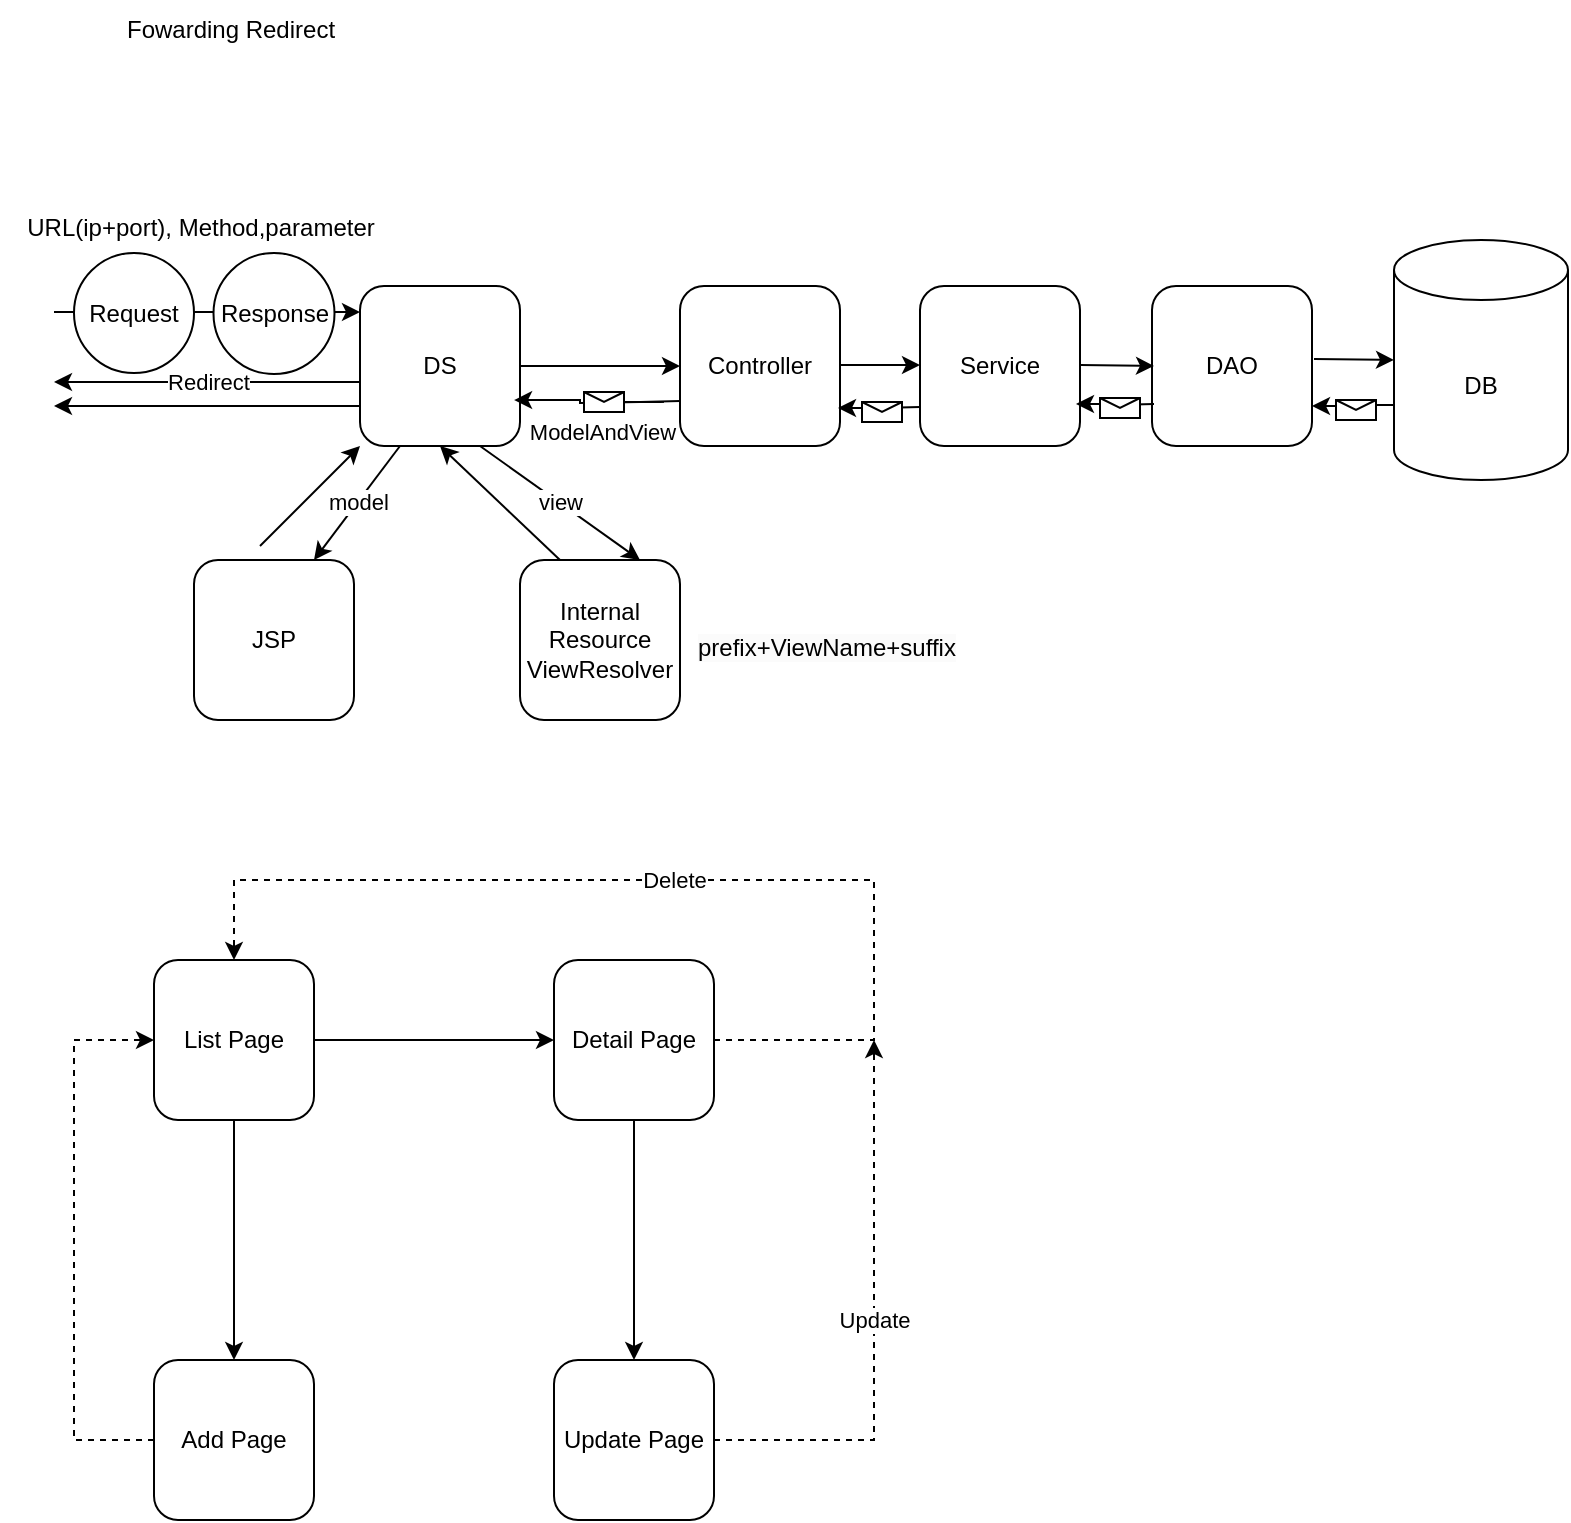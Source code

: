 <mxfile version="20.8.17" type="github" pages="3">
  <diagram name="페이지-1" id="ETX75xLNbqjOggDcCsyb">
    <mxGraphModel dx="472" dy="689" grid="1" gridSize="10" guides="1" tooltips="1" connect="1" arrows="1" fold="1" page="1" pageScale="1" pageWidth="827" pageHeight="1169" math="0" shadow="0">
      <root>
        <mxCell id="0" />
        <mxCell id="1" parent="0" />
        <mxCell id="Q8ywjb-rHuwPcZUHcMX6-24" value="DB" style="shape=cylinder3;whiteSpace=wrap;html=1;boundedLbl=1;backgroundOutline=1;size=15;" parent="1" vertex="1">
          <mxGeometry x="740" y="240" width="87" height="120" as="geometry" />
        </mxCell>
        <mxCell id="Q8ywjb-rHuwPcZUHcMX6-25" value="DAO" style="rounded=1;whiteSpace=wrap;html=1;" parent="1" vertex="1">
          <mxGeometry x="619" y="263" width="80" height="80" as="geometry" />
        </mxCell>
        <mxCell id="Q8ywjb-rHuwPcZUHcMX6-26" value="Service" style="rounded=1;whiteSpace=wrap;html=1;" parent="1" vertex="1">
          <mxGeometry x="503" y="263" width="80" height="80" as="geometry" />
        </mxCell>
        <mxCell id="Q8ywjb-rHuwPcZUHcMX6-27" value="Controller" style="rounded=1;whiteSpace=wrap;html=1;" parent="1" vertex="1">
          <mxGeometry x="383" y="263" width="80" height="80" as="geometry" />
        </mxCell>
        <mxCell id="Q8ywjb-rHuwPcZUHcMX6-80" value="Redirect" style="edgeStyle=orthogonalEdgeStyle;rounded=0;orthogonalLoop=1;jettySize=auto;html=1;exitX=0;exitY=0.5;exitDx=0;exitDy=0;" parent="1" edge="1">
          <mxGeometry relative="1" as="geometry">
            <mxPoint x="70" y="311" as="targetPoint" />
            <mxPoint x="223" y="311" as="sourcePoint" />
          </mxGeometry>
        </mxCell>
        <mxCell id="Q8ywjb-rHuwPcZUHcMX6-28" value="DS" style="rounded=1;whiteSpace=wrap;html=1;" parent="1" vertex="1">
          <mxGeometry x="223" y="263" width="80" height="80" as="geometry" />
        </mxCell>
        <mxCell id="Q8ywjb-rHuwPcZUHcMX6-29" value="JSP" style="rounded=1;whiteSpace=wrap;html=1;" parent="1" vertex="1">
          <mxGeometry x="140" y="400" width="80" height="80" as="geometry" />
        </mxCell>
        <mxCell id="Q8ywjb-rHuwPcZUHcMX6-30" value="Internal&lt;br&gt;Resource&lt;br&gt;ViewResolver" style="rounded=1;whiteSpace=wrap;html=1;" parent="1" vertex="1">
          <mxGeometry x="303" y="400" width="80" height="80" as="geometry" />
        </mxCell>
        <mxCell id="Q8ywjb-rHuwPcZUHcMX6-32" value="" style="endArrow=classic;html=1;rounded=0;entryX=0;entryY=0.5;entryDx=0;entryDy=0;exitX=1;exitY=0.5;exitDx=0;exitDy=0;" parent="1" source="Q8ywjb-rHuwPcZUHcMX6-28" target="Q8ywjb-rHuwPcZUHcMX6-27" edge="1">
          <mxGeometry width="50" height="50" relative="1" as="geometry">
            <mxPoint x="343" y="303" as="sourcePoint" />
            <mxPoint x="393" y="253" as="targetPoint" />
          </mxGeometry>
        </mxCell>
        <mxCell id="Q8ywjb-rHuwPcZUHcMX6-33" value="" style="endArrow=classic;html=1;rounded=0;entryX=0;entryY=0.5;entryDx=0;entryDy=0;" parent="1" edge="1">
          <mxGeometry width="50" height="50" relative="1" as="geometry">
            <mxPoint x="463" y="302.5" as="sourcePoint" />
            <mxPoint x="503" y="302.5" as="targetPoint" />
          </mxGeometry>
        </mxCell>
        <mxCell id="Q8ywjb-rHuwPcZUHcMX6-34" value="" style="endArrow=classic;html=1;rounded=0;" parent="1" edge="1">
          <mxGeometry width="50" height="50" relative="1" as="geometry">
            <mxPoint x="583" y="302.5" as="sourcePoint" />
            <mxPoint x="620" y="303" as="targetPoint" />
          </mxGeometry>
        </mxCell>
        <mxCell id="Q8ywjb-rHuwPcZUHcMX6-35" value="" style="endArrow=classic;html=1;rounded=0;entryX=0;entryY=0.5;entryDx=0;entryDy=0;entryPerimeter=0;" parent="1" target="Q8ywjb-rHuwPcZUHcMX6-24" edge="1">
          <mxGeometry width="50" height="50" relative="1" as="geometry">
            <mxPoint x="700" y="299.5" as="sourcePoint" />
            <mxPoint x="740" y="300" as="targetPoint" />
          </mxGeometry>
        </mxCell>
        <mxCell id="Q8ywjb-rHuwPcZUHcMX6-41" style="edgeStyle=orthogonalEdgeStyle;rounded=0;orthogonalLoop=1;jettySize=auto;html=1;exitX=0;exitY=0.3;exitDx=0;exitDy=0;startArrow=none;entryX=1;entryY=0.75;entryDx=0;entryDy=0;" parent="1" source="Q8ywjb-rHuwPcZUHcMX6-36" target="Q8ywjb-rHuwPcZUHcMX6-25" edge="1">
          <mxGeometry relative="1" as="geometry">
            <mxPoint x="700" y="360" as="targetPoint" />
          </mxGeometry>
        </mxCell>
        <mxCell id="Q8ywjb-rHuwPcZUHcMX6-45" value="" style="edgeStyle=orthogonalEdgeStyle;rounded=0;orthogonalLoop=1;jettySize=auto;html=1;exitX=0;exitY=0;exitDx=0;exitDy=82.5;exitPerimeter=0;endArrow=none;" parent="1" source="Q8ywjb-rHuwPcZUHcMX6-24" target="Q8ywjb-rHuwPcZUHcMX6-36" edge="1">
          <mxGeometry relative="1" as="geometry">
            <mxPoint x="650" y="320" as="targetPoint" />
            <mxPoint x="740" y="322.5" as="sourcePoint" />
          </mxGeometry>
        </mxCell>
        <mxCell id="Q8ywjb-rHuwPcZUHcMX6-36" value="" style="shape=message;html=1;html=1;outlineConnect=0;labelPosition=center;verticalLabelPosition=bottom;align=center;verticalAlign=top;" parent="1" vertex="1">
          <mxGeometry x="711" y="320" width="20" height="10" as="geometry" />
        </mxCell>
        <mxCell id="Q8ywjb-rHuwPcZUHcMX6-47" style="edgeStyle=orthogonalEdgeStyle;rounded=0;orthogonalLoop=1;jettySize=auto;html=1;exitX=0;exitY=0.3;exitDx=0;exitDy=0;startArrow=none;entryX=1;entryY=0.75;entryDx=0;entryDy=0;" parent="1" source="Q8ywjb-rHuwPcZUHcMX6-49" edge="1">
          <mxGeometry relative="1" as="geometry">
            <mxPoint x="581" y="322" as="targetPoint" />
          </mxGeometry>
        </mxCell>
        <mxCell id="Q8ywjb-rHuwPcZUHcMX6-48" value="" style="edgeStyle=orthogonalEdgeStyle;rounded=0;orthogonalLoop=1;jettySize=auto;html=1;endArrow=none;" parent="1" target="Q8ywjb-rHuwPcZUHcMX6-49" edge="1">
          <mxGeometry relative="1" as="geometry">
            <mxPoint x="532" y="319" as="targetPoint" />
            <mxPoint x="620" y="322" as="sourcePoint" />
          </mxGeometry>
        </mxCell>
        <mxCell id="Q8ywjb-rHuwPcZUHcMX6-49" value="" style="shape=message;html=1;html=1;outlineConnect=0;labelPosition=center;verticalLabelPosition=bottom;align=center;verticalAlign=top;" parent="1" vertex="1">
          <mxGeometry x="593" y="319" width="20" height="10" as="geometry" />
        </mxCell>
        <mxCell id="Q8ywjb-rHuwPcZUHcMX6-50" style="edgeStyle=orthogonalEdgeStyle;rounded=0;orthogonalLoop=1;jettySize=auto;html=1;exitX=0;exitY=0.3;exitDx=0;exitDy=0;startArrow=none;entryX=1;entryY=0.75;entryDx=0;entryDy=0;" parent="1" source="Q8ywjb-rHuwPcZUHcMX6-52" edge="1">
          <mxGeometry relative="1" as="geometry">
            <mxPoint x="462" y="324" as="targetPoint" />
          </mxGeometry>
        </mxCell>
        <mxCell id="Q8ywjb-rHuwPcZUHcMX6-51" value="" style="edgeStyle=orthogonalEdgeStyle;rounded=0;orthogonalLoop=1;jettySize=auto;html=1;exitX=0;exitY=0;exitDx=0;exitDy=82.5;exitPerimeter=0;endArrow=none;" parent="1" target="Q8ywjb-rHuwPcZUHcMX6-52" edge="1">
          <mxGeometry relative="1" as="geometry">
            <mxPoint x="413" y="321" as="targetPoint" />
            <mxPoint x="503" y="323.5" as="sourcePoint" />
          </mxGeometry>
        </mxCell>
        <mxCell id="Q8ywjb-rHuwPcZUHcMX6-52" value="" style="shape=message;html=1;html=1;outlineConnect=0;labelPosition=center;verticalLabelPosition=bottom;align=center;verticalAlign=top;" parent="1" vertex="1">
          <mxGeometry x="474" y="321" width="20" height="10" as="geometry" />
        </mxCell>
        <mxCell id="Q8ywjb-rHuwPcZUHcMX6-57" value="ModelAndView" style="edgeStyle=orthogonalEdgeStyle;rounded=0;orthogonalLoop=1;jettySize=auto;html=1;exitX=0;exitY=0.3;exitDx=0;exitDy=0;startArrow=none;entryX=1;entryY=0.75;entryDx=0;entryDy=0;" parent="1" edge="1">
          <mxGeometry relative="1" as="geometry">
            <mxPoint x="338" y="336" as="targetPoint" />
            <mxPoint x="350" y="336" as="sourcePoint" />
          </mxGeometry>
        </mxCell>
        <mxCell id="Q8ywjb-rHuwPcZUHcMX6-58" value="" style="edgeStyle=orthogonalEdgeStyle;rounded=0;orthogonalLoop=1;jettySize=auto;html=1;exitX=0;exitY=0;exitDx=0;exitDy=82.5;exitPerimeter=0;endArrow=none;" parent="1" target="Q8ywjb-rHuwPcZUHcMX6-59" edge="1">
          <mxGeometry relative="1" as="geometry">
            <mxPoint x="293" y="318" as="targetPoint" />
            <mxPoint x="383" y="320.5" as="sourcePoint" />
          </mxGeometry>
        </mxCell>
        <mxCell id="Q8ywjb-rHuwPcZUHcMX6-60" style="edgeStyle=orthogonalEdgeStyle;rounded=0;orthogonalLoop=1;jettySize=auto;html=1;exitX=0;exitY=0.3;exitDx=0;exitDy=0;entryX=0.963;entryY=0.713;entryDx=0;entryDy=0;entryPerimeter=0;" parent="1" target="Q8ywjb-rHuwPcZUHcMX6-28" edge="1">
          <mxGeometry relative="1" as="geometry">
            <mxPoint x="363" y="321" as="sourcePoint" />
            <mxPoint x="312" y="323" as="targetPoint" />
          </mxGeometry>
        </mxCell>
        <mxCell id="Q8ywjb-rHuwPcZUHcMX6-59" value="" style="shape=message;html=1;html=1;outlineConnect=0;labelPosition=center;verticalLabelPosition=bottom;align=center;verticalAlign=top;" parent="1" vertex="1">
          <mxGeometry x="335" y="316" width="20" height="10" as="geometry" />
        </mxCell>
        <mxCell id="Q8ywjb-rHuwPcZUHcMX6-64" value="" style="endArrow=classic;html=1;rounded=0;" parent="1" edge="1">
          <mxGeometry width="50" height="50" relative="1" as="geometry">
            <mxPoint x="173" y="393" as="sourcePoint" />
            <mxPoint x="223" y="343" as="targetPoint" />
          </mxGeometry>
        </mxCell>
        <mxCell id="Q8ywjb-rHuwPcZUHcMX6-65" value="model" style="endArrow=classic;html=1;rounded=0;exitX=0.25;exitY=1;exitDx=0;exitDy=0;entryX=0.75;entryY=0;entryDx=0;entryDy=0;" parent="1" source="Q8ywjb-rHuwPcZUHcMX6-28" target="Q8ywjb-rHuwPcZUHcMX6-29" edge="1">
          <mxGeometry width="50" height="50" relative="1" as="geometry">
            <mxPoint x="430" y="440" as="sourcePoint" />
            <mxPoint x="480" y="390" as="targetPoint" />
          </mxGeometry>
        </mxCell>
        <mxCell id="Q8ywjb-rHuwPcZUHcMX6-66" value="view" style="endArrow=classic;html=1;rounded=0;exitX=0.75;exitY=1;exitDx=0;exitDy=0;entryX=0.75;entryY=0;entryDx=0;entryDy=0;" parent="1" source="Q8ywjb-rHuwPcZUHcMX6-28" target="Q8ywjb-rHuwPcZUHcMX6-30" edge="1">
          <mxGeometry width="50" height="50" relative="1" as="geometry">
            <mxPoint x="430" y="440" as="sourcePoint" />
            <mxPoint x="480" y="390" as="targetPoint" />
          </mxGeometry>
        </mxCell>
        <mxCell id="Q8ywjb-rHuwPcZUHcMX6-67" value="" style="endArrow=classic;html=1;rounded=0;exitX=0.25;exitY=0;exitDx=0;exitDy=0;entryX=0.5;entryY=1;entryDx=0;entryDy=0;" parent="1" source="Q8ywjb-rHuwPcZUHcMX6-30" target="Q8ywjb-rHuwPcZUHcMX6-28" edge="1">
          <mxGeometry width="50" height="50" relative="1" as="geometry">
            <mxPoint x="430" y="440" as="sourcePoint" />
            <mxPoint x="480" y="390" as="targetPoint" />
          </mxGeometry>
        </mxCell>
        <mxCell id="Q8ywjb-rHuwPcZUHcMX6-69" value="&lt;span style=&quot;color: rgb(0, 0, 0); font-family: Helvetica; font-size: 12px; font-style: normal; font-variant-ligatures: normal; font-variant-caps: normal; font-weight: 400; letter-spacing: normal; orphans: 2; text-align: center; text-indent: 0px; text-transform: none; widows: 2; word-spacing: 0px; -webkit-text-stroke-width: 0px; background-color: rgb(251, 251, 251); text-decoration-thickness: initial; text-decoration-style: initial; text-decoration-color: initial; float: none; display: inline !important;&quot;&gt;prefix+ViewName+suffix&lt;/span&gt;" style="text;whiteSpace=wrap;html=1;" parent="1" vertex="1">
          <mxGeometry x="390" y="430" width="160" height="40" as="geometry" />
        </mxCell>
        <mxCell id="Q8ywjb-rHuwPcZUHcMX6-70" value="" style="endArrow=classic;html=1;rounded=0;entryX=0;entryY=0.25;entryDx=0;entryDy=0;" parent="1" edge="1">
          <mxGeometry width="50" height="50" relative="1" as="geometry">
            <mxPoint x="70" y="276" as="sourcePoint" />
            <mxPoint x="223" y="276" as="targetPoint" />
          </mxGeometry>
        </mxCell>
        <mxCell id="Q8ywjb-rHuwPcZUHcMX6-71" value="" style="endArrow=classic;html=1;rounded=0;exitX=0;exitY=0.75;exitDx=0;exitDy=0;" parent="1" source="Q8ywjb-rHuwPcZUHcMX6-28" edge="1">
          <mxGeometry width="50" height="50" relative="1" as="geometry">
            <mxPoint x="390" y="410" as="sourcePoint" />
            <mxPoint x="70" y="323" as="targetPoint" />
          </mxGeometry>
        </mxCell>
        <mxCell id="Q8ywjb-rHuwPcZUHcMX6-72" value="URL(ip+port), Method,parameter" style="text;html=1;align=center;verticalAlign=middle;resizable=0;points=[];autosize=1;strokeColor=none;fillColor=none;" parent="1" vertex="1">
          <mxGeometry x="43" y="219" width="200" height="30" as="geometry" />
        </mxCell>
        <mxCell id="Q8ywjb-rHuwPcZUHcMX6-73" value="Request" style="ellipse;whiteSpace=wrap;html=1;aspect=fixed;" parent="1" vertex="1">
          <mxGeometry x="80" y="246.5" width="60" height="60" as="geometry" />
        </mxCell>
        <mxCell id="Q8ywjb-rHuwPcZUHcMX6-77" value="Response" style="ellipse;whiteSpace=wrap;html=1;aspect=fixed;" parent="1" vertex="1">
          <mxGeometry x="149.75" y="246.5" width="60.5" height="60.5" as="geometry" />
        </mxCell>
        <mxCell id="Q8ywjb-rHuwPcZUHcMX6-79" value="Fowarding Redirect" style="text;html=1;align=center;verticalAlign=middle;resizable=0;points=[];autosize=1;strokeColor=none;fillColor=none;" parent="1" vertex="1">
          <mxGeometry x="93" y="120" width="130" height="30" as="geometry" />
        </mxCell>
        <mxCell id="lCF1Q0hPoLobysl1C0RW-3" style="edgeStyle=orthogonalEdgeStyle;rounded=0;orthogonalLoop=1;jettySize=auto;html=1;entryX=0;entryY=0.5;entryDx=0;entryDy=0;" edge="1" parent="1" source="lCF1Q0hPoLobysl1C0RW-1" target="lCF1Q0hPoLobysl1C0RW-2">
          <mxGeometry relative="1" as="geometry" />
        </mxCell>
        <mxCell id="lCF1Q0hPoLobysl1C0RW-8" style="edgeStyle=orthogonalEdgeStyle;rounded=0;orthogonalLoop=1;jettySize=auto;html=1;exitX=0.5;exitY=1;exitDx=0;exitDy=0;entryX=0.5;entryY=0;entryDx=0;entryDy=0;" edge="1" parent="1" source="lCF1Q0hPoLobysl1C0RW-1" target="lCF1Q0hPoLobysl1C0RW-5">
          <mxGeometry relative="1" as="geometry" />
        </mxCell>
        <mxCell id="lCF1Q0hPoLobysl1C0RW-1" value="List Page" style="rounded=1;whiteSpace=wrap;html=1;" vertex="1" parent="1">
          <mxGeometry x="120" y="600" width="80" height="80" as="geometry" />
        </mxCell>
        <mxCell id="lCF1Q0hPoLobysl1C0RW-10" value="Delete" style="edgeStyle=orthogonalEdgeStyle;rounded=0;orthogonalLoop=1;jettySize=auto;html=1;exitX=1;exitY=0.5;exitDx=0;exitDy=0;entryX=0.5;entryY=0;entryDx=0;entryDy=0;dashed=1;" edge="1" parent="1" source="lCF1Q0hPoLobysl1C0RW-2" target="lCF1Q0hPoLobysl1C0RW-1">
          <mxGeometry relative="1" as="geometry">
            <Array as="points">
              <mxPoint x="480" y="640" />
              <mxPoint x="480" y="560" />
              <mxPoint x="160" y="560" />
            </Array>
          </mxGeometry>
        </mxCell>
        <mxCell id="lCF1Q0hPoLobysl1C0RW-12" style="edgeStyle=orthogonalEdgeStyle;rounded=0;orthogonalLoop=1;jettySize=auto;html=1;entryX=0.5;entryY=0;entryDx=0;entryDy=0;" edge="1" parent="1" source="lCF1Q0hPoLobysl1C0RW-2" target="lCF1Q0hPoLobysl1C0RW-11">
          <mxGeometry relative="1" as="geometry" />
        </mxCell>
        <mxCell id="lCF1Q0hPoLobysl1C0RW-2" value="Detail Page" style="rounded=1;whiteSpace=wrap;html=1;" vertex="1" parent="1">
          <mxGeometry x="320" y="600" width="80" height="80" as="geometry" />
        </mxCell>
        <mxCell id="lCF1Q0hPoLobysl1C0RW-9" style="orthogonalLoop=1;jettySize=auto;html=1;exitX=0;exitY=0.5;exitDx=0;exitDy=0;entryX=0;entryY=0.5;entryDx=0;entryDy=0;edgeStyle=orthogonalEdgeStyle;rounded=0;dashed=1;" edge="1" parent="1" source="lCF1Q0hPoLobysl1C0RW-5" target="lCF1Q0hPoLobysl1C0RW-1">
          <mxGeometry relative="1" as="geometry">
            <Array as="points">
              <mxPoint x="80" y="840" />
              <mxPoint x="80" y="640" />
            </Array>
          </mxGeometry>
        </mxCell>
        <mxCell id="lCF1Q0hPoLobysl1C0RW-5" value="Add Page" style="rounded=1;whiteSpace=wrap;html=1;" vertex="1" parent="1">
          <mxGeometry x="120" y="800" width="80" height="80" as="geometry" />
        </mxCell>
        <mxCell id="lCF1Q0hPoLobysl1C0RW-13" value="Update" style="edgeStyle=orthogonalEdgeStyle;rounded=0;orthogonalLoop=1;jettySize=auto;html=1;exitX=1;exitY=0.5;exitDx=0;exitDy=0;dashed=1;" edge="1" parent="1" source="lCF1Q0hPoLobysl1C0RW-11">
          <mxGeometry relative="1" as="geometry">
            <mxPoint x="480" y="640" as="targetPoint" />
            <Array as="points">
              <mxPoint x="480" y="840" />
              <mxPoint x="480" y="640" />
            </Array>
          </mxGeometry>
        </mxCell>
        <mxCell id="lCF1Q0hPoLobysl1C0RW-11" value="Update Page" style="rounded=1;whiteSpace=wrap;html=1;" vertex="1" parent="1">
          <mxGeometry x="320" y="800" width="80" height="80" as="geometry" />
        </mxCell>
      </root>
    </mxGraphModel>
  </diagram>
  <diagram id="A0nI2J4T48K0CNVDptL9" name="페이지-2">
    <mxGraphModel dx="1434" dy="756" grid="1" gridSize="10" guides="1" tooltips="1" connect="1" arrows="1" fold="1" page="1" pageScale="1" pageWidth="1169" pageHeight="827" math="0" shadow="0">
      <root>
        <mxCell id="0" />
        <mxCell id="1" parent="0" />
        <mxCell id="sJ6FUKzASQ6wbblSg4h5-1" value="ProductDAO" style="swimlane;fontStyle=1;align=center;verticalAlign=top;childLayout=stackLayout;horizontal=1;startSize=26;horizontalStack=0;resizeParent=1;resizeParentMax=0;resizeLast=0;collapsible=1;marginBottom=0;" vertex="1" parent="1">
          <mxGeometry x="813" y="80" width="260" height="200" as="geometry" />
        </mxCell>
        <mxCell id="sJ6FUKzASQ6wbblSg4h5-2" value="- sqlSession : Sqlsession&#xa;- NAMESPACE : String" style="text;strokeColor=none;fillColor=none;align=left;verticalAlign=top;spacingLeft=4;spacingRight=4;overflow=hidden;rotatable=0;points=[[0,0.5],[1,0.5]];portConstraint=eastwest;" vertex="1" parent="sJ6FUKzASQ6wbblSg4h5-1">
          <mxGeometry y="26" width="260" height="44" as="geometry" />
        </mxCell>
        <mxCell id="sJ6FUKzASQ6wbblSg4h5-3" value="" style="line;strokeWidth=1;fillColor=none;align=left;verticalAlign=middle;spacingTop=-1;spacingLeft=3;spacingRight=3;rotatable=0;labelPosition=right;points=[];portConstraint=eastwest;strokeColor=inherit;" vertex="1" parent="sJ6FUKzASQ6wbblSg4h5-1">
          <mxGeometry y="70" width="260" height="8" as="geometry" />
        </mxCell>
        <mxCell id="sJ6FUKzASQ6wbblSg4h5-4" value="+ getProductList() : List&lt;ProductDTO&gt;&#xa;+ getProductDetail(ProductDTO) : ProductDTO&#xa;+ setProductAdd(ProductDTO) : int" style="text;strokeColor=none;fillColor=none;align=left;verticalAlign=top;spacingLeft=4;spacingRight=4;overflow=hidden;rotatable=0;points=[[0,0.5],[1,0.5]];portConstraint=eastwest;" vertex="1" parent="sJ6FUKzASQ6wbblSg4h5-1">
          <mxGeometry y="78" width="260" height="122" as="geometry" />
        </mxCell>
        <mxCell id="sJ6FUKzASQ6wbblSg4h5-5" value="Product" style="text;html=1;align=center;verticalAlign=middle;resizable=0;points=[];autosize=1;strokeColor=none;fillColor=none;" vertex="1" parent="1">
          <mxGeometry x="40" y="30" width="60" height="30" as="geometry" />
        </mxCell>
        <mxCell id="sJ6FUKzASQ6wbblSg4h5-6" value="ProductService" style="swimlane;fontStyle=1;align=center;verticalAlign=top;childLayout=stackLayout;horizontal=1;startSize=26;horizontalStack=0;resizeParent=1;resizeParentMax=0;resizeLast=0;collapsible=1;marginBottom=0;" vertex="1" parent="1">
          <mxGeometry x="437" y="80" width="340" height="200" as="geometry" />
        </mxCell>
        <mxCell id="sJ6FUKzASQ6wbblSg4h5-7" value="- productDAO : ProductDAO" style="text;strokeColor=none;fillColor=none;align=left;verticalAlign=top;spacingLeft=4;spacingRight=4;overflow=hidden;rotatable=0;points=[[0,0.5],[1,0.5]];portConstraint=eastwest;" vertex="1" parent="sJ6FUKzASQ6wbblSg4h5-6">
          <mxGeometry y="26" width="340" height="26" as="geometry" />
        </mxCell>
        <mxCell id="sJ6FUKzASQ6wbblSg4h5-8" value="" style="line;strokeWidth=1;fillColor=none;align=left;verticalAlign=middle;spacingTop=-1;spacingLeft=3;spacingRight=3;rotatable=0;labelPosition=right;points=[];portConstraint=eastwest;strokeColor=inherit;" vertex="1" parent="sJ6FUKzASQ6wbblSg4h5-6">
          <mxGeometry y="52" width="340" height="8" as="geometry" />
        </mxCell>
        <mxCell id="sJ6FUKzASQ6wbblSg4h5-9" value="+ getProductList() : List&lt;ProductDTO&gt;&#xa;+ getProductDetail(ProductDTO) : ProductDTO&#xa;+ setProductAdd(ProductDTO, List&lt;ProductOptionDTO) : int" style="text;strokeColor=none;fillColor=none;align=left;verticalAlign=top;spacingLeft=4;spacingRight=4;overflow=hidden;rotatable=0;points=[[0,0.5],[1,0.5]];portConstraint=eastwest;" vertex="1" parent="sJ6FUKzASQ6wbblSg4h5-6">
          <mxGeometry y="60" width="340" height="140" as="geometry" />
        </mxCell>
        <mxCell id="sJ6FUKzASQ6wbblSg4h5-10" value="ProductController" style="swimlane;fontStyle=1;align=center;verticalAlign=top;childLayout=stackLayout;horizontal=1;startSize=26;horizontalStack=0;resizeParent=1;resizeParentMax=0;resizeLast=0;collapsible=1;marginBottom=0;" vertex="1" parent="1">
          <mxGeometry x="57" y="80" width="350" height="200" as="geometry" />
        </mxCell>
        <mxCell id="sJ6FUKzASQ6wbblSg4h5-11" value="- productService : ProductService" style="text;strokeColor=none;fillColor=none;align=left;verticalAlign=top;spacingLeft=4;spacingRight=4;overflow=hidden;rotatable=0;points=[[0,0.5],[1,0.5]];portConstraint=eastwest;" vertex="1" parent="sJ6FUKzASQ6wbblSg4h5-10">
          <mxGeometry y="26" width="350" height="26" as="geometry" />
        </mxCell>
        <mxCell id="sJ6FUKzASQ6wbblSg4h5-12" value="" style="line;strokeWidth=1;fillColor=none;align=left;verticalAlign=middle;spacingTop=-1;spacingLeft=3;spacingRight=3;rotatable=0;labelPosition=right;points=[];portConstraint=eastwest;strokeColor=inherit;" vertex="1" parent="sJ6FUKzASQ6wbblSg4h5-10">
          <mxGeometry y="52" width="350" height="8" as="geometry" />
        </mxCell>
        <mxCell id="sJ6FUKzASQ6wbblSg4h5-13" value="+ getProductList() : ModelAndView&#xa;+ getProductDetail(ProductDTO) : String&#xa;+ setProductAdd(ProductDTO) : void&#xa;+ setProductAdd(ProductDTO) : String&#xa;" style="text;strokeColor=none;fillColor=none;align=left;verticalAlign=top;spacingLeft=4;spacingRight=4;overflow=hidden;rotatable=0;points=[[0,0.5],[1,0.5]];portConstraint=eastwest;" vertex="1" parent="sJ6FUKzASQ6wbblSg4h5-10">
          <mxGeometry y="60" width="350" height="140" as="geometry" />
        </mxCell>
        <mxCell id="sJ6FUKzASQ6wbblSg4h5-14" style="edgeStyle=orthogonalEdgeStyle;rounded=0;orthogonalLoop=1;jettySize=auto;html=1;exitX=1;exitY=0.5;exitDx=0;exitDy=0;" edge="1" parent="1" source="sJ6FUKzASQ6wbblSg4h5-13" target="sJ6FUKzASQ6wbblSg4h5-9">
          <mxGeometry relative="1" as="geometry" />
        </mxCell>
        <mxCell id="sJ6FUKzASQ6wbblSg4h5-18" value="" style="edgeStyle=orthogonalEdgeStyle;rounded=0;orthogonalLoop=1;jettySize=auto;html=1;exitX=1;exitY=0.564;exitDx=0;exitDy=0;exitPerimeter=0;" edge="1" parent="1" source="sJ6FUKzASQ6wbblSg4h5-9" target="sJ6FUKzASQ6wbblSg4h5-4">
          <mxGeometry relative="1" as="geometry" />
        </mxCell>
      </root>
    </mxGraphModel>
  </diagram>
  <diagram id="5IaTqkhbD2jIgHlCT1O5" name="페이지-3">
    <mxGraphModel dx="1434" dy="756" grid="1" gridSize="10" guides="1" tooltips="1" connect="1" arrows="1" fold="1" page="1" pageScale="1" pageWidth="1169" pageHeight="827" math="0" shadow="0">
      <root>
        <mxCell id="0" />
        <mxCell id="1" parent="0" />
        <mxCell id="0W7W10HZ0HmH0O1SbrJW-1" value="Member" style="text;html=1;align=center;verticalAlign=middle;resizable=0;points=[];autosize=1;strokeColor=none;fillColor=none;" parent="1" vertex="1">
          <mxGeometry x="110" y="80" width="70" height="30" as="geometry" />
        </mxCell>
        <mxCell id="0W7W10HZ0HmH0O1SbrJW-2" value="MemberDAO" style="swimlane;fontStyle=1;align=center;verticalAlign=top;childLayout=stackLayout;horizontal=1;startSize=26;horizontalStack=0;resizeParent=1;resizeParentMax=0;resizeLast=0;collapsible=1;marginBottom=0;fillColor=#e1d5e7;strokeColor=#9673a6;" parent="1" vertex="1">
          <mxGeometry x="865" y="121" width="200" height="140" as="geometry" />
        </mxCell>
        <mxCell id="0W7W10HZ0HmH0O1SbrJW-3" value="- sqlSession : Sqlseesion&#xa;- NAMESPACE : String" style="text;strokeColor=none;fillColor=none;align=left;verticalAlign=top;spacingLeft=4;spacingRight=4;overflow=hidden;rotatable=0;points=[[0,0.5],[1,0.5]];portConstraint=eastwest;" parent="0W7W10HZ0HmH0O1SbrJW-2" vertex="1">
          <mxGeometry y="26" width="200" height="34" as="geometry" />
        </mxCell>
        <mxCell id="0W7W10HZ0HmH0O1SbrJW-4" value="" style="line;strokeWidth=1;fillColor=none;align=left;verticalAlign=middle;spacingTop=-1;spacingLeft=3;spacingRight=3;rotatable=0;labelPosition=right;points=[];portConstraint=eastwest;strokeColor=inherit;" parent="0W7W10HZ0HmH0O1SbrJW-2" vertex="1">
          <mxGeometry y="60" width="200" height="8" as="geometry" />
        </mxCell>
        <mxCell id="0W7W10HZ0HmH0O1SbrJW-5" value="+setMemberJoin(MemberDTO) : int" style="text;strokeColor=none;fillColor=none;align=left;verticalAlign=top;spacingLeft=4;spacingRight=4;overflow=hidden;rotatable=0;points=[[0,0.5],[1,0.5]];portConstraint=eastwest;" parent="0W7W10HZ0HmH0O1SbrJW-2" vertex="1">
          <mxGeometry y="68" width="200" height="72" as="geometry" />
        </mxCell>
        <mxCell id="0W7W10HZ0HmH0O1SbrJW-6" value="MemberService" style="swimlane;fontStyle=1;align=center;verticalAlign=top;childLayout=stackLayout;horizontal=1;startSize=26;horizontalStack=0;resizeParent=1;resizeParentMax=0;resizeLast=0;collapsible=1;marginBottom=0;fillColor=#d5e8d4;strokeColor=#82b366;" parent="1" vertex="1">
          <mxGeometry x="505" y="125" width="220" height="140" as="geometry" />
        </mxCell>
        <mxCell id="0W7W10HZ0HmH0O1SbrJW-7" value="- memberDAO : ProductDAO" style="text;strokeColor=none;fillColor=none;align=left;verticalAlign=top;spacingLeft=4;spacingRight=4;overflow=hidden;rotatable=0;points=[[0,0.5],[1,0.5]];portConstraint=eastwest;" parent="0W7W10HZ0HmH0O1SbrJW-6" vertex="1">
          <mxGeometry y="26" width="220" height="26" as="geometry" />
        </mxCell>
        <mxCell id="0W7W10HZ0HmH0O1SbrJW-8" value="" style="line;strokeWidth=1;fillColor=none;align=left;verticalAlign=middle;spacingTop=-1;spacingLeft=3;spacingRight=3;rotatable=0;labelPosition=right;points=[];portConstraint=eastwest;strokeColor=inherit;" parent="0W7W10HZ0HmH0O1SbrJW-6" vertex="1">
          <mxGeometry y="52" width="220" height="8" as="geometry" />
        </mxCell>
        <mxCell id="0W7W10HZ0HmH0O1SbrJW-9" value="+setMemberJoin(MemberDTO) : int" style="text;strokeColor=none;fillColor=none;align=left;verticalAlign=top;spacingLeft=4;spacingRight=4;overflow=hidden;rotatable=0;points=[[0,0.5],[1,0.5]];portConstraint=eastwest;" parent="0W7W10HZ0HmH0O1SbrJW-6" vertex="1">
          <mxGeometry y="60" width="220" height="80" as="geometry" />
        </mxCell>
        <mxCell id="0W7W10HZ0HmH0O1SbrJW-10" value="MemberController" style="swimlane;fontStyle=1;align=center;verticalAlign=top;childLayout=stackLayout;horizontal=1;startSize=26;horizontalStack=0;resizeParent=1;resizeParentMax=0;resizeLast=0;collapsible=1;marginBottom=0;fillColor=#dae8fc;strokeColor=#6c8ebf;" parent="1" vertex="1">
          <mxGeometry x="145" y="125" width="220" height="140" as="geometry" />
        </mxCell>
        <mxCell id="0W7W10HZ0HmH0O1SbrJW-11" value="- memberService" style="text;strokeColor=none;fillColor=none;align=left;verticalAlign=top;spacingLeft=4;spacingRight=4;overflow=hidden;rotatable=0;points=[[0,0.5],[1,0.5]];portConstraint=eastwest;" parent="0W7W10HZ0HmH0O1SbrJW-10" vertex="1">
          <mxGeometry y="26" width="220" height="26" as="geometry" />
        </mxCell>
        <mxCell id="0W7W10HZ0HmH0O1SbrJW-12" value="" style="line;strokeWidth=1;fillColor=none;align=left;verticalAlign=middle;spacingTop=-1;spacingLeft=3;spacingRight=3;rotatable=0;labelPosition=right;points=[];portConstraint=eastwest;strokeColor=inherit;" parent="0W7W10HZ0HmH0O1SbrJW-10" vertex="1">
          <mxGeometry y="52" width="220" height="8" as="geometry" />
        </mxCell>
        <mxCell id="0W7W10HZ0HmH0O1SbrJW-13" value="+setMemberJoin(MemberDTO) : void&#xa;+setMemberJoin(MemberDTO) : String" style="text;strokeColor=none;fillColor=none;align=left;verticalAlign=top;spacingLeft=4;spacingRight=4;overflow=hidden;rotatable=0;points=[[0,0.5],[1,0.5]];portConstraint=eastwest;" parent="0W7W10HZ0HmH0O1SbrJW-10" vertex="1">
          <mxGeometry y="60" width="220" height="80" as="geometry" />
        </mxCell>
        <mxCell id="0W7W10HZ0HmH0O1SbrJW-14" style="edgeStyle=orthogonalEdgeStyle;rounded=0;orthogonalLoop=1;jettySize=auto;html=1;exitX=1;exitY=0.5;exitDx=0;exitDy=0;entryX=0;entryY=0.5;entryDx=0;entryDy=0;" parent="1" source="0W7W10HZ0HmH0O1SbrJW-9" target="0W7W10HZ0HmH0O1SbrJW-5" edge="1">
          <mxGeometry relative="1" as="geometry" />
        </mxCell>
        <mxCell id="0W7W10HZ0HmH0O1SbrJW-15" style="edgeStyle=orthogonalEdgeStyle;rounded=0;orthogonalLoop=1;jettySize=auto;html=1;entryX=0;entryY=0.5;entryDx=0;entryDy=0;" parent="1" source="0W7W10HZ0HmH0O1SbrJW-13" target="0W7W10HZ0HmH0O1SbrJW-9" edge="1">
          <mxGeometry relative="1" as="geometry" />
        </mxCell>
        <mxCell id="aS3_o67mb86qOjKLoqcJ-1" value="BankBook" style="text;html=1;align=center;verticalAlign=middle;resizable=0;points=[];autosize=1;strokeColor=none;fillColor=none;" vertex="1" parent="1">
          <mxGeometry x="80" y="315" width="80" height="30" as="geometry" />
        </mxCell>
        <mxCell id="aS3_o67mb86qOjKLoqcJ-2" value="BankBookDAO" style="swimlane;fontStyle=1;align=center;verticalAlign=top;childLayout=stackLayout;horizontal=1;startSize=26;horizontalStack=0;resizeParent=1;resizeParentMax=0;resizeLast=0;collapsible=1;marginBottom=0;fillColor=#e1d5e7;strokeColor=#9673a6;" vertex="1" parent="1">
          <mxGeometry x="865" y="360" width="240" height="160" as="geometry" />
        </mxCell>
        <mxCell id="aS3_o67mb86qOjKLoqcJ-3" value="- sqlSession : Sqlsession&#xa;- NAMESPACE : String" style="text;strokeColor=none;fillColor=none;align=left;verticalAlign=top;spacingLeft=4;spacingRight=4;overflow=hidden;rotatable=0;points=[[0,0.5],[1,0.5]];portConstraint=eastwest;" vertex="1" parent="aS3_o67mb86qOjKLoqcJ-2">
          <mxGeometry y="26" width="240" height="34" as="geometry" />
        </mxCell>
        <mxCell id="aS3_o67mb86qOjKLoqcJ-4" value="" style="line;strokeWidth=1;fillColor=none;align=left;verticalAlign=middle;spacingTop=-1;spacingLeft=3;spacingRight=3;rotatable=0;labelPosition=right;points=[];portConstraint=eastwest;strokeColor=inherit;" vertex="1" parent="aS3_o67mb86qOjKLoqcJ-2">
          <mxGeometry y="60" width="240" height="8" as="geometry" />
        </mxCell>
        <mxCell id="aS3_o67mb86qOjKLoqcJ-5" value="+ getBankBookList : List&lt;BankBookDTO&gt;&#xa;+ getBankBookDetail : BankBookDTO&#xa;+ setBankbookAdd : int&#xa;+ setBankBookUpdate : int&#xa;+ setBankBookDelete : int" style="text;strokeColor=none;fillColor=none;align=left;verticalAlign=top;spacingLeft=4;spacingRight=4;overflow=hidden;rotatable=0;points=[[0,0.5],[1,0.5]];portConstraint=eastwest;" vertex="1" parent="aS3_o67mb86qOjKLoqcJ-2">
          <mxGeometry y="68" width="240" height="92" as="geometry" />
        </mxCell>
        <mxCell id="aS3_o67mb86qOjKLoqcJ-10" value="BankBookService" style="swimlane;fontStyle=1;align=center;verticalAlign=top;childLayout=stackLayout;horizontal=1;startSize=26;horizontalStack=0;resizeParent=1;resizeParentMax=0;resizeLast=0;collapsible=1;marginBottom=0;fillColor=#d5e8d4;strokeColor=#82b366;" vertex="1" parent="1">
          <mxGeometry x="505" y="360" width="240" height="160" as="geometry" />
        </mxCell>
        <mxCell id="aS3_o67mb86qOjKLoqcJ-11" value="- bankBookDAO : BankBookDAO" style="text;strokeColor=none;fillColor=none;align=left;verticalAlign=top;spacingLeft=4;spacingRight=4;overflow=hidden;rotatable=0;points=[[0,0.5],[1,0.5]];portConstraint=eastwest;" vertex="1" parent="aS3_o67mb86qOjKLoqcJ-10">
          <mxGeometry y="26" width="240" height="34" as="geometry" />
        </mxCell>
        <mxCell id="aS3_o67mb86qOjKLoqcJ-12" value="" style="line;strokeWidth=1;fillColor=none;align=left;verticalAlign=middle;spacingTop=-1;spacingLeft=3;spacingRight=3;rotatable=0;labelPosition=right;points=[];portConstraint=eastwest;strokeColor=inherit;" vertex="1" parent="aS3_o67mb86qOjKLoqcJ-10">
          <mxGeometry y="60" width="240" height="8" as="geometry" />
        </mxCell>
        <mxCell id="aS3_o67mb86qOjKLoqcJ-13" value="+ getBankBookList : List&lt;BankBookDTO&gt;&#xa;+ getBankBookDetail : BankBookDTO&#xa;+ setBankbookAdd : int&#xa;+ setBankBookUpdate : int&#xa;+ setBankBookDelete : int" style="text;strokeColor=none;fillColor=none;align=left;verticalAlign=top;spacingLeft=4;spacingRight=4;overflow=hidden;rotatable=0;points=[[0,0.5],[1,0.5]];portConstraint=eastwest;" vertex="1" parent="aS3_o67mb86qOjKLoqcJ-10">
          <mxGeometry y="68" width="240" height="92" as="geometry" />
        </mxCell>
        <mxCell id="aS3_o67mb86qOjKLoqcJ-14" style="edgeStyle=orthogonalEdgeStyle;rounded=0;orthogonalLoop=1;jettySize=auto;html=1;" edge="1" parent="1" source="aS3_o67mb86qOjKLoqcJ-13" target="aS3_o67mb86qOjKLoqcJ-5">
          <mxGeometry relative="1" as="geometry" />
        </mxCell>
        <mxCell id="aS3_o67mb86qOjKLoqcJ-15" value="BankBookController" style="swimlane;fontStyle=1;align=center;verticalAlign=top;childLayout=stackLayout;horizontal=1;startSize=26;horizontalStack=0;resizeParent=1;resizeParentMax=0;resizeLast=0;collapsible=1;marginBottom=0;fillColor=#dae8fc;strokeColor=#6c8ebf;" vertex="1" parent="1">
          <mxGeometry x="145" y="360" width="240" height="160" as="geometry" />
        </mxCell>
        <mxCell id="aS3_o67mb86qOjKLoqcJ-16" value="- bankBookService : BankBookService" style="text;strokeColor=none;fillColor=none;align=left;verticalAlign=top;spacingLeft=4;spacingRight=4;overflow=hidden;rotatable=0;points=[[0,0.5],[1,0.5]];portConstraint=eastwest;" vertex="1" parent="aS3_o67mb86qOjKLoqcJ-15">
          <mxGeometry y="26" width="240" height="34" as="geometry" />
        </mxCell>
        <mxCell id="aS3_o67mb86qOjKLoqcJ-17" value="" style="line;strokeWidth=1;fillColor=none;align=left;verticalAlign=middle;spacingTop=-1;spacingLeft=3;spacingRight=3;rotatable=0;labelPosition=right;points=[];portConstraint=eastwest;strokeColor=inherit;" vertex="1" parent="aS3_o67mb86qOjKLoqcJ-15">
          <mxGeometry y="60" width="240" height="8" as="geometry" />
        </mxCell>
        <mxCell id="aS3_o67mb86qOjKLoqcJ-18" value="+ getBankBookList : ModelAndView&#xa;+ getBankBookDetail : ModelAndView&#xa;+ setBankbookAdd : ModelAndView&#xa;+ setBankBookUpdate : ModelAndView&#xa;+ setBankBookDelete : ModelAndView" style="text;strokeColor=none;fillColor=none;align=left;verticalAlign=top;spacingLeft=4;spacingRight=4;overflow=hidden;rotatable=0;points=[[0,0.5],[1,0.5]];portConstraint=eastwest;" vertex="1" parent="aS3_o67mb86qOjKLoqcJ-15">
          <mxGeometry y="68" width="240" height="92" as="geometry" />
        </mxCell>
        <mxCell id="aS3_o67mb86qOjKLoqcJ-19" style="edgeStyle=orthogonalEdgeStyle;rounded=0;orthogonalLoop=1;jettySize=auto;html=1;entryX=0;entryY=0.5;entryDx=0;entryDy=0;" edge="1" parent="1" source="aS3_o67mb86qOjKLoqcJ-18" target="aS3_o67mb86qOjKLoqcJ-13">
          <mxGeometry relative="1" as="geometry" />
        </mxCell>
      </root>
    </mxGraphModel>
  </diagram>
</mxfile>
